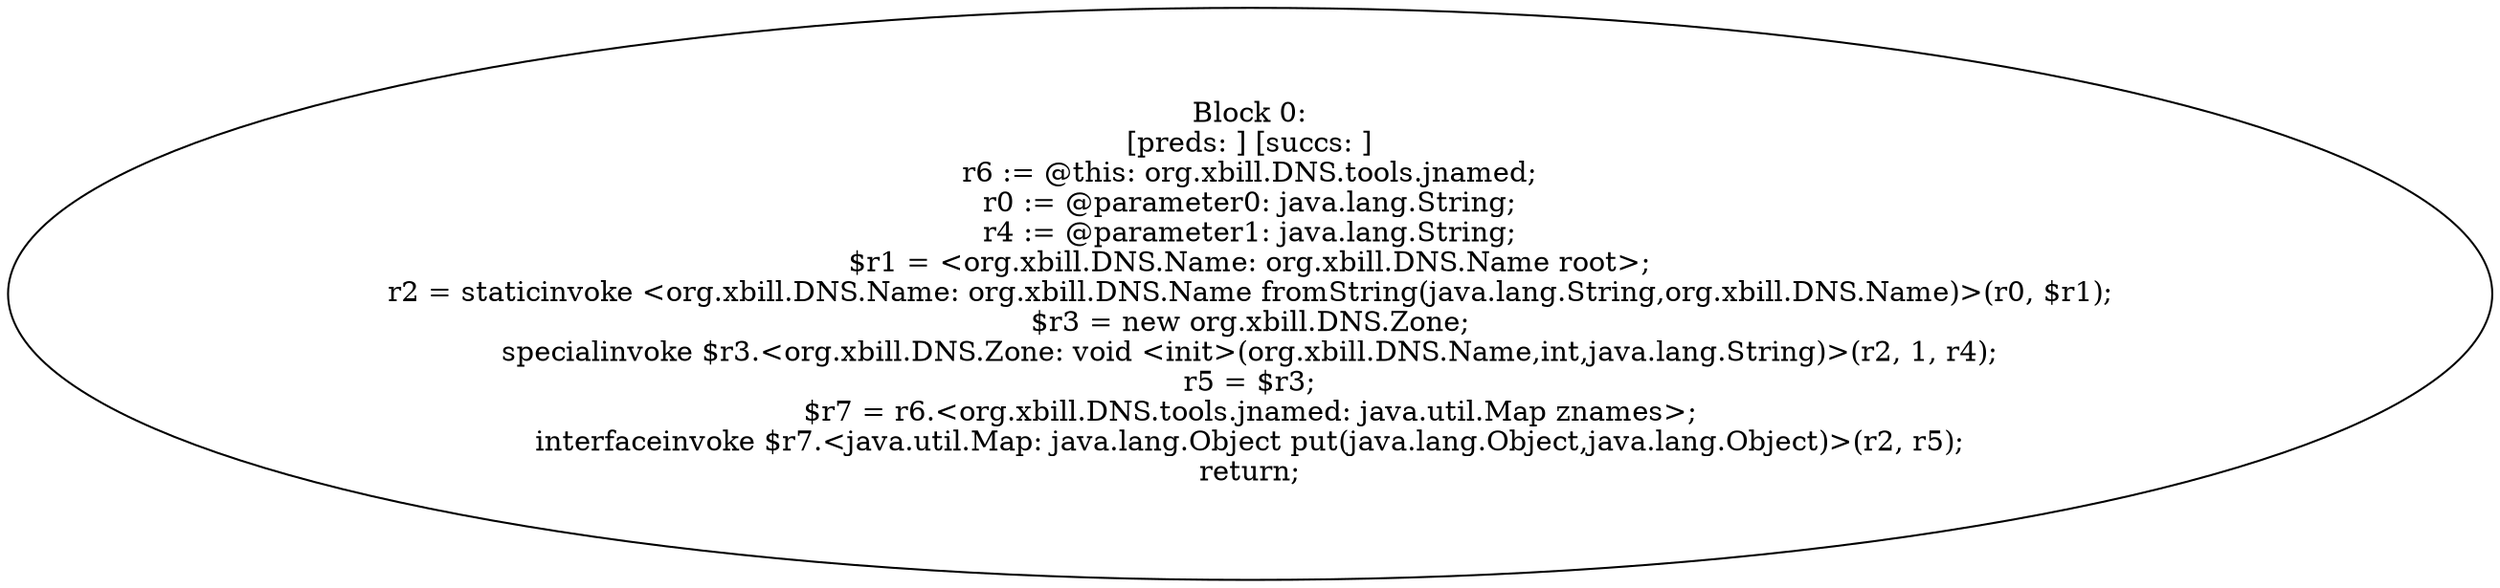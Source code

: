 digraph "unitGraph" {
    "Block 0:
[preds: ] [succs: ]
r6 := @this: org.xbill.DNS.tools.jnamed;
r0 := @parameter0: java.lang.String;
r4 := @parameter1: java.lang.String;
$r1 = <org.xbill.DNS.Name: org.xbill.DNS.Name root>;
r2 = staticinvoke <org.xbill.DNS.Name: org.xbill.DNS.Name fromString(java.lang.String,org.xbill.DNS.Name)>(r0, $r1);
$r3 = new org.xbill.DNS.Zone;
specialinvoke $r3.<org.xbill.DNS.Zone: void <init>(org.xbill.DNS.Name,int,java.lang.String)>(r2, 1, r4);
r5 = $r3;
$r7 = r6.<org.xbill.DNS.tools.jnamed: java.util.Map znames>;
interfaceinvoke $r7.<java.util.Map: java.lang.Object put(java.lang.Object,java.lang.Object)>(r2, r5);
return;
"
}
